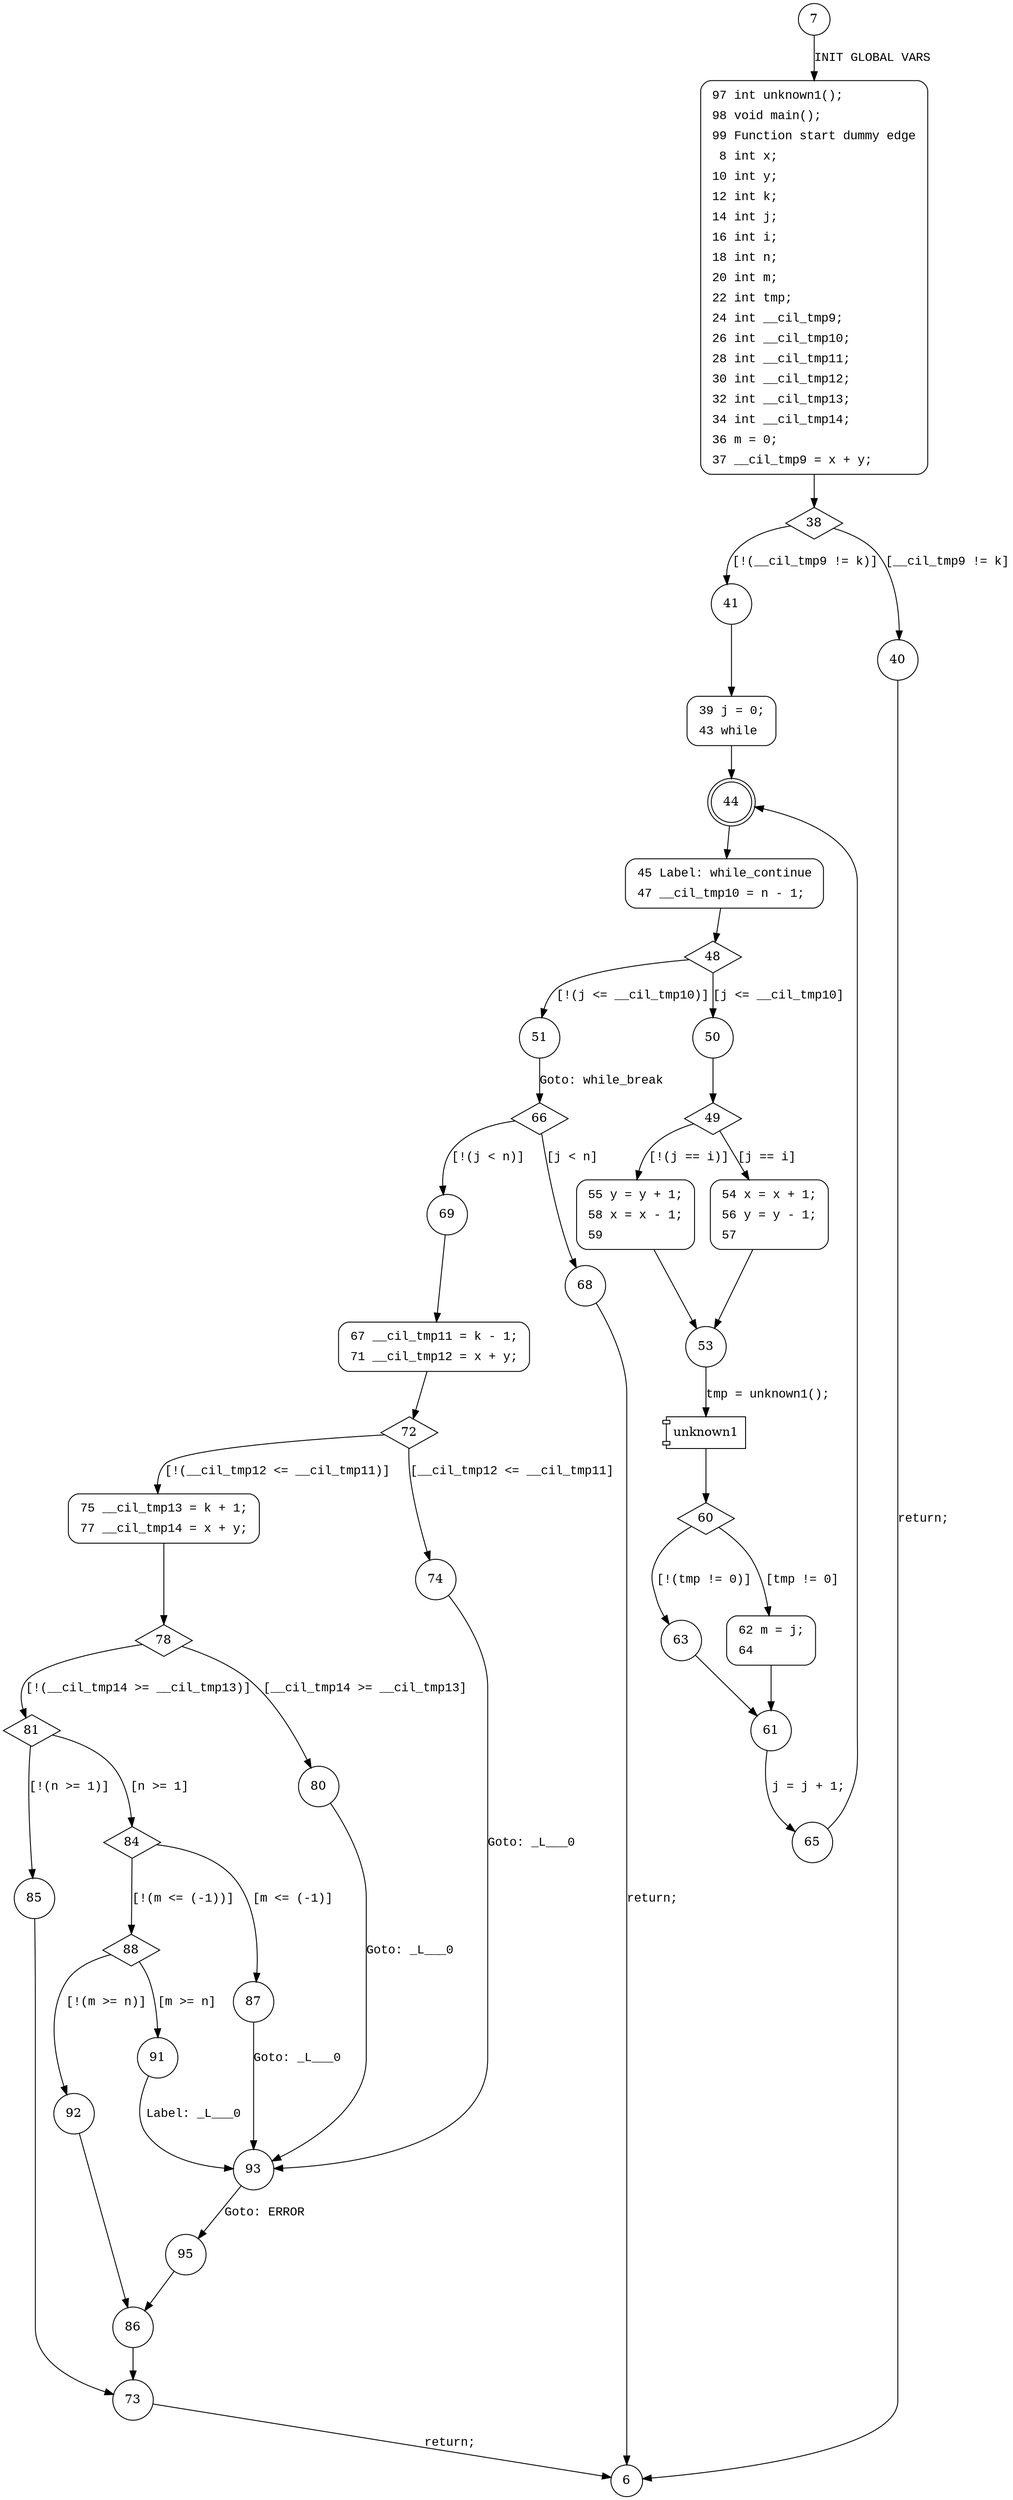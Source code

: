 digraph main {
7 [shape="circle"]
97 [shape="circle"]
38 [shape="diamond"]
41 [shape="circle"]
40 [shape="circle"]
39 [shape="circle"]
44 [shape="doublecircle"]
45 [shape="circle"]
48 [shape="diamond"]
51 [shape="circle"]
50 [shape="circle"]
49 [shape="diamond"]
55 [shape="circle"]
54 [shape="circle"]
53 [shape="circle"]
60 [shape="diamond"]
63 [shape="circle"]
62 [shape="circle"]
61 [shape="circle"]
65 [shape="circle"]
66 [shape="diamond"]
69 [shape="circle"]
68 [shape="circle"]
67 [shape="circle"]
72 [shape="diamond"]
75 [shape="circle"]
74 [shape="circle"]
93 [shape="circle"]
95 [shape="circle"]
86 [shape="circle"]
73 [shape="circle"]
6 [shape="circle"]
78 [shape="diamond"]
81 [shape="diamond"]
80 [shape="circle"]
85 [shape="circle"]
84 [shape="diamond"]
88 [shape="diamond"]
87 [shape="circle"]
92 [shape="circle"]
91 [shape="circle"]
97 [style="filled,bold" penwidth="1" fillcolor="white" fontname="Courier New" shape="Mrecord" label=<<table border="0" cellborder="0" cellpadding="3" bgcolor="white"><tr><td align="right">97</td><td align="left">int unknown1();</td></tr><tr><td align="right">98</td><td align="left">void main();</td></tr><tr><td align="right">99</td><td align="left">Function start dummy edge</td></tr><tr><td align="right">8</td><td align="left">int x;</td></tr><tr><td align="right">10</td><td align="left">int y;</td></tr><tr><td align="right">12</td><td align="left">int k;</td></tr><tr><td align="right">14</td><td align="left">int j;</td></tr><tr><td align="right">16</td><td align="left">int i;</td></tr><tr><td align="right">18</td><td align="left">int n;</td></tr><tr><td align="right">20</td><td align="left">int m;</td></tr><tr><td align="right">22</td><td align="left">int tmp;</td></tr><tr><td align="right">24</td><td align="left">int __cil_tmp9;</td></tr><tr><td align="right">26</td><td align="left">int __cil_tmp10;</td></tr><tr><td align="right">28</td><td align="left">int __cil_tmp11;</td></tr><tr><td align="right">30</td><td align="left">int __cil_tmp12;</td></tr><tr><td align="right">32</td><td align="left">int __cil_tmp13;</td></tr><tr><td align="right">34</td><td align="left">int __cil_tmp14;</td></tr><tr><td align="right">36</td><td align="left">m = 0;</td></tr><tr><td align="right">37</td><td align="left">__cil_tmp9 = x + y;</td></tr></table>>]
97 -> 38[label=""]
39 [style="filled,bold" penwidth="1" fillcolor="white" fontname="Courier New" shape="Mrecord" label=<<table border="0" cellborder="0" cellpadding="3" bgcolor="white"><tr><td align="right">39</td><td align="left">j = 0;</td></tr><tr><td align="right">43</td><td align="left">while</td></tr></table>>]
39 -> 44[label=""]
45 [style="filled,bold" penwidth="1" fillcolor="white" fontname="Courier New" shape="Mrecord" label=<<table border="0" cellborder="0" cellpadding="3" bgcolor="white"><tr><td align="right">45</td><td align="left">Label: while_continue</td></tr><tr><td align="right">47</td><td align="left">__cil_tmp10 = n - 1;</td></tr></table>>]
45 -> 48[label=""]
54 [style="filled,bold" penwidth="1" fillcolor="white" fontname="Courier New" shape="Mrecord" label=<<table border="0" cellborder="0" cellpadding="3" bgcolor="white"><tr><td align="right">54</td><td align="left">x = x + 1;</td></tr><tr><td align="right">56</td><td align="left">y = y - 1;</td></tr><tr><td align="right">57</td><td align="left"></td></tr></table>>]
54 -> 53[label=""]
62 [style="filled,bold" penwidth="1" fillcolor="white" fontname="Courier New" shape="Mrecord" label=<<table border="0" cellborder="0" cellpadding="3" bgcolor="white"><tr><td align="right">62</td><td align="left">m = j;</td></tr><tr><td align="right">64</td><td align="left"></td></tr></table>>]
62 -> 61[label=""]
55 [style="filled,bold" penwidth="1" fillcolor="white" fontname="Courier New" shape="Mrecord" label=<<table border="0" cellborder="0" cellpadding="3" bgcolor="white"><tr><td align="right">55</td><td align="left">y = y + 1;</td></tr><tr><td align="right">58</td><td align="left">x = x - 1;</td></tr><tr><td align="right">59</td><td align="left"></td></tr></table>>]
55 -> 53[label=""]
67 [style="filled,bold" penwidth="1" fillcolor="white" fontname="Courier New" shape="Mrecord" label=<<table border="0" cellborder="0" cellpadding="3" bgcolor="white"><tr><td align="right">67</td><td align="left">__cil_tmp11 = k - 1;</td></tr><tr><td align="right">71</td><td align="left">__cil_tmp12 = x + y;</td></tr></table>>]
67 -> 72[label=""]
75 [style="filled,bold" penwidth="1" fillcolor="white" fontname="Courier New" shape="Mrecord" label=<<table border="0" cellborder="0" cellpadding="3" bgcolor="white"><tr><td align="right">75</td><td align="left">__cil_tmp13 = k + 1;</td></tr><tr><td align="right">77</td><td align="left">__cil_tmp14 = x + y;</td></tr></table>>]
75 -> 78[label=""]
7 -> 97 [label="INIT GLOBAL VARS" fontname="Courier New"]
38 -> 41 [label="[!(__cil_tmp9 != k)]" fontname="Courier New"]
38 -> 40 [label="[__cil_tmp9 != k]" fontname="Courier New"]
41 -> 39 [label="" fontname="Courier New"]
44 -> 45 [label="" fontname="Courier New"]
48 -> 51 [label="[!(j <= __cil_tmp10)]" fontname="Courier New"]
48 -> 50 [label="[j <= __cil_tmp10]" fontname="Courier New"]
49 -> 55 [label="[!(j == i)]" fontname="Courier New"]
49 -> 54 [label="[j == i]" fontname="Courier New"]
100001 [shape="component" label="unknown1"]
53 -> 100001 [label="tmp = unknown1();" fontname="Courier New"]
100001 -> 60 [label="" fontname="Courier New"]
60 -> 63 [label="[!(tmp != 0)]" fontname="Courier New"]
60 -> 62 [label="[tmp != 0]" fontname="Courier New"]
61 -> 65 [label="j = j + 1;" fontname="Courier New"]
63 -> 61 [label="" fontname="Courier New"]
51 -> 66 [label="Goto: while_break" fontname="Courier New"]
66 -> 69 [label="[!(j < n)]" fontname="Courier New"]
66 -> 68 [label="[j < n]" fontname="Courier New"]
69 -> 67 [label="" fontname="Courier New"]
72 -> 75 [label="[!(__cil_tmp12 <= __cil_tmp11)]" fontname="Courier New"]
72 -> 74 [label="[__cil_tmp12 <= __cil_tmp11]" fontname="Courier New"]
93 -> 95 [label="Goto: ERROR" fontname="Courier New"]
86 -> 73 [label="" fontname="Courier New"]
73 -> 6 [label="return;" fontname="Courier New"]
78 -> 81 [label="[!(__cil_tmp14 >= __cil_tmp13)]" fontname="Courier New"]
78 -> 80 [label="[__cil_tmp14 >= __cil_tmp13]" fontname="Courier New"]
81 -> 85 [label="[!(n >= 1)]" fontname="Courier New"]
81 -> 84 [label="[n >= 1]" fontname="Courier New"]
84 -> 88 [label="[!(m <= (-1))]" fontname="Courier New"]
84 -> 87 [label="[m <= (-1)]" fontname="Courier New"]
88 -> 92 [label="[!(m >= n)]" fontname="Courier New"]
88 -> 91 [label="[m >= n]" fontname="Courier New"]
92 -> 86 [label="" fontname="Courier New"]
40 -> 6 [label="return;" fontname="Courier New"]
50 -> 49 [label="" fontname="Courier New"]
65 -> 44 [label="" fontname="Courier New"]
68 -> 6 [label="return;" fontname="Courier New"]
74 -> 93 [label="Goto: _L___0" fontname="Courier New"]
95 -> 86 [label="" fontname="Courier New"]
80 -> 93 [label="Goto: _L___0" fontname="Courier New"]
87 -> 93 [label="Goto: _L___0" fontname="Courier New"]
91 -> 93 [label="Label: _L___0" fontname="Courier New"]
85 -> 73 [label="" fontname="Courier New"]
}